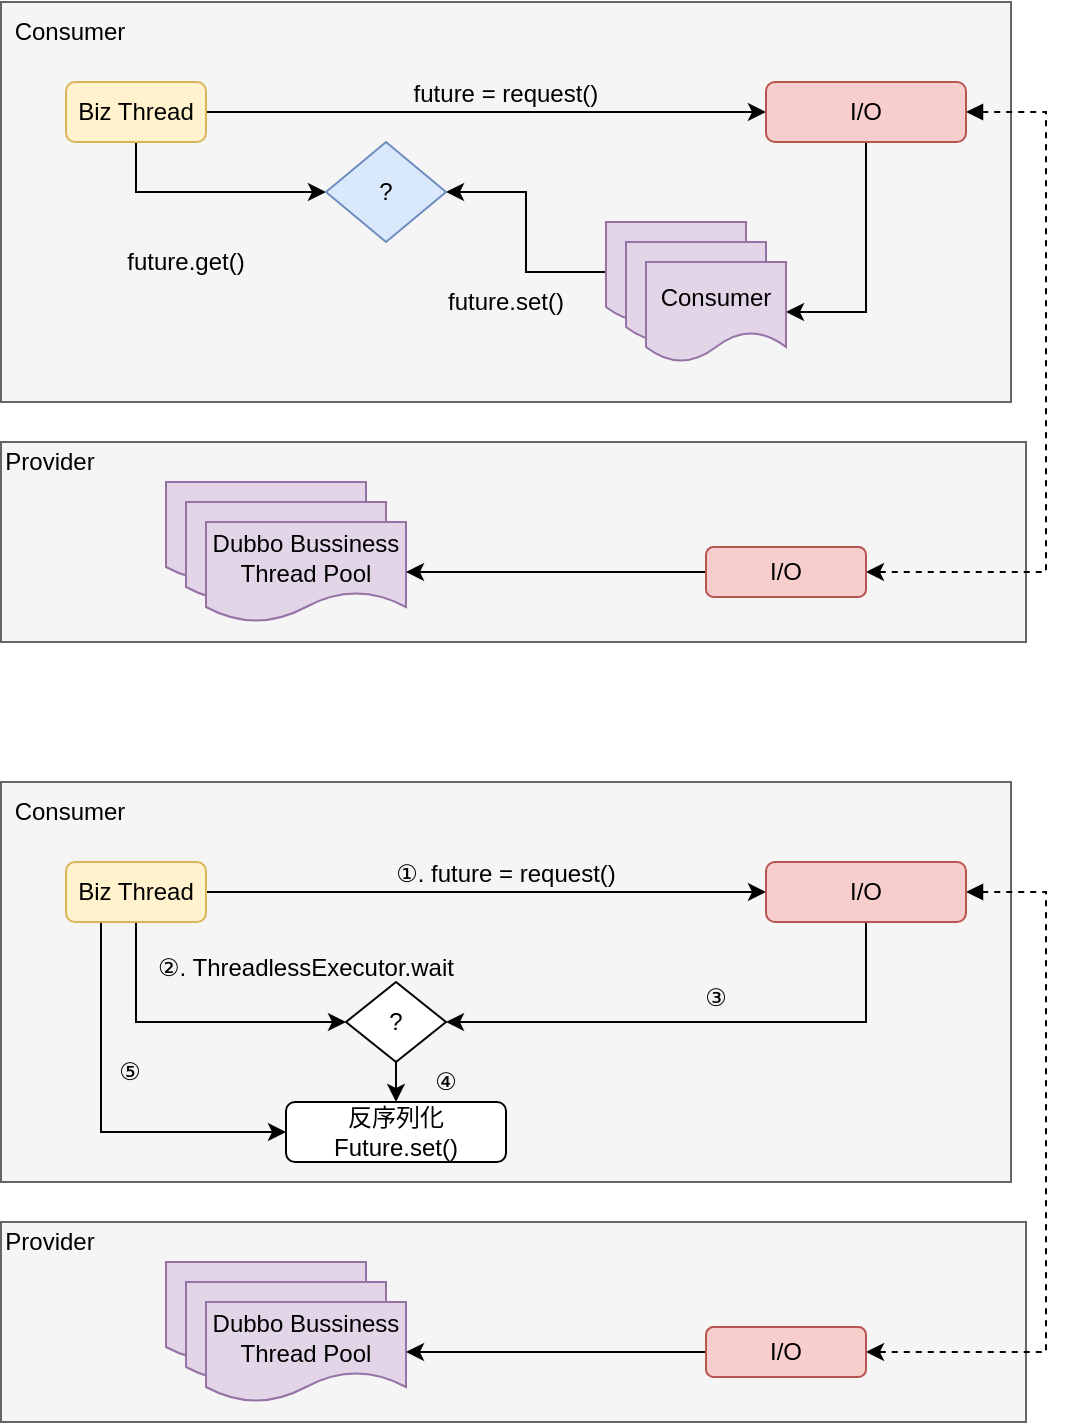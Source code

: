 <mxfile version="14.0.4" type="github">
  <diagram id="WN9T_jMJFmi9K58ZiuTR" name="第 1 页">
    <mxGraphModel dx="868" dy="519" grid="1" gridSize="10" guides="1" tooltips="1" connect="1" arrows="1" fold="1" page="1" pageScale="1" pageWidth="827" pageHeight="1169" math="0" shadow="0">
      <root>
        <mxCell id="0" />
        <mxCell id="1" parent="0" />
        <mxCell id="FA2xSfhll-QZOyW4afAj-23" value="" style="rounded=0;whiteSpace=wrap;html=1;fillColor=#f5f5f5;strokeColor=#666666;fontColor=#333333;" vertex="1" parent="1">
          <mxGeometry x="77.5" y="280" width="512.5" height="100" as="geometry" />
        </mxCell>
        <mxCell id="FA2xSfhll-QZOyW4afAj-22" value="" style="rounded=0;whiteSpace=wrap;html=1;fillColor=#f5f5f5;strokeColor=#666666;fontColor=#333333;" vertex="1" parent="1">
          <mxGeometry x="77.5" y="60" width="505" height="200" as="geometry" />
        </mxCell>
        <mxCell id="FA2xSfhll-QZOyW4afAj-2" value="Consumer" style="text;html=1;strokeColor=none;fillColor=none;align=center;verticalAlign=middle;whiteSpace=wrap;rounded=0;" vertex="1" parent="1">
          <mxGeometry x="82" y="65" width="60" height="20" as="geometry" />
        </mxCell>
        <mxCell id="FA2xSfhll-QZOyW4afAj-6" style="edgeStyle=orthogonalEdgeStyle;rounded=0;orthogonalLoop=1;jettySize=auto;html=1;exitX=1;exitY=0.5;exitDx=0;exitDy=0;entryX=0;entryY=0.5;entryDx=0;entryDy=0;" edge="1" parent="1" source="FA2xSfhll-QZOyW4afAj-3" target="FA2xSfhll-QZOyW4afAj-5">
          <mxGeometry relative="1" as="geometry" />
        </mxCell>
        <mxCell id="FA2xSfhll-QZOyW4afAj-17" style="edgeStyle=orthogonalEdgeStyle;rounded=0;orthogonalLoop=1;jettySize=auto;html=1;exitX=0.5;exitY=1;exitDx=0;exitDy=0;entryX=0;entryY=0.5;entryDx=0;entryDy=0;" edge="1" parent="1" source="FA2xSfhll-QZOyW4afAj-3" target="FA2xSfhll-QZOyW4afAj-15">
          <mxGeometry relative="1" as="geometry" />
        </mxCell>
        <mxCell id="FA2xSfhll-QZOyW4afAj-3" value="Biz Thread" style="rounded=1;whiteSpace=wrap;html=1;fillColor=#fff2cc;strokeColor=#d6b656;" vertex="1" parent="1">
          <mxGeometry x="110" y="100" width="70" height="30" as="geometry" />
        </mxCell>
        <mxCell id="FA2xSfhll-QZOyW4afAj-14" style="edgeStyle=orthogonalEdgeStyle;rounded=0;orthogonalLoop=1;jettySize=auto;html=1;exitX=0.5;exitY=1;exitDx=0;exitDy=0;entryX=1;entryY=0.5;entryDx=0;entryDy=0;" edge="1" parent="1" source="FA2xSfhll-QZOyW4afAj-5" target="FA2xSfhll-QZOyW4afAj-13">
          <mxGeometry relative="1" as="geometry" />
        </mxCell>
        <mxCell id="FA2xSfhll-QZOyW4afAj-30" style="edgeStyle=orthogonalEdgeStyle;rounded=0;orthogonalLoop=1;jettySize=auto;html=1;exitX=1;exitY=0.5;exitDx=0;exitDy=0;entryX=1;entryY=0.5;entryDx=0;entryDy=0;dashed=1;startArrow=block;startFill=1;" edge="1" parent="1" source="FA2xSfhll-QZOyW4afAj-5" target="FA2xSfhll-QZOyW4afAj-28">
          <mxGeometry relative="1" as="geometry">
            <Array as="points">
              <mxPoint x="600" y="115" />
              <mxPoint x="600" y="345" />
            </Array>
          </mxGeometry>
        </mxCell>
        <mxCell id="FA2xSfhll-QZOyW4afAj-5" value="I/O" style="rounded=1;whiteSpace=wrap;html=1;fillColor=#f8cecc;strokeColor=#b85450;" vertex="1" parent="1">
          <mxGeometry x="460" y="100" width="100" height="30" as="geometry" />
        </mxCell>
        <mxCell id="FA2xSfhll-QZOyW4afAj-10" value="future = request()" style="text;html=1;strokeColor=none;fillColor=none;align=center;verticalAlign=middle;whiteSpace=wrap;rounded=0;" vertex="1" parent="1">
          <mxGeometry x="270" y="96" width="120" height="20" as="geometry" />
        </mxCell>
        <mxCell id="FA2xSfhll-QZOyW4afAj-16" style="edgeStyle=orthogonalEdgeStyle;rounded=0;orthogonalLoop=1;jettySize=auto;html=1;exitX=0;exitY=0.5;exitDx=0;exitDy=0;entryX=1;entryY=0.5;entryDx=0;entryDy=0;" edge="1" parent="1" source="FA2xSfhll-QZOyW4afAj-11" target="FA2xSfhll-QZOyW4afAj-15">
          <mxGeometry relative="1" as="geometry" />
        </mxCell>
        <mxCell id="FA2xSfhll-QZOyW4afAj-11" value="" style="shape=document;whiteSpace=wrap;html=1;boundedLbl=1;fillColor=#e1d5e7;strokeColor=#9673a6;" vertex="1" parent="1">
          <mxGeometry x="380" y="170" width="70" height="50" as="geometry" />
        </mxCell>
        <mxCell id="FA2xSfhll-QZOyW4afAj-12" value="" style="shape=document;whiteSpace=wrap;html=1;boundedLbl=1;fillColor=#e1d5e7;strokeColor=#9673a6;" vertex="1" parent="1">
          <mxGeometry x="390" y="180" width="70" height="50" as="geometry" />
        </mxCell>
        <mxCell id="FA2xSfhll-QZOyW4afAj-13" value="Consumer" style="shape=document;whiteSpace=wrap;html=1;boundedLbl=1;fillColor=#e1d5e7;strokeColor=#9673a6;" vertex="1" parent="1">
          <mxGeometry x="400" y="190" width="70" height="50" as="geometry" />
        </mxCell>
        <mxCell id="FA2xSfhll-QZOyW4afAj-15" value="?" style="rhombus;whiteSpace=wrap;html=1;fillColor=#dae8fc;strokeColor=#6c8ebf;" vertex="1" parent="1">
          <mxGeometry x="240" y="130" width="60" height="50" as="geometry" />
        </mxCell>
        <mxCell id="FA2xSfhll-QZOyW4afAj-18" value="future.get()" style="text;html=1;strokeColor=none;fillColor=none;align=center;verticalAlign=middle;whiteSpace=wrap;rounded=0;" vertex="1" parent="1">
          <mxGeometry x="150" y="180" width="40" height="20" as="geometry" />
        </mxCell>
        <mxCell id="FA2xSfhll-QZOyW4afAj-19" value="future.set()" style="text;html=1;strokeColor=none;fillColor=none;align=center;verticalAlign=middle;whiteSpace=wrap;rounded=0;" vertex="1" parent="1">
          <mxGeometry x="310" y="200" width="40" height="20" as="geometry" />
        </mxCell>
        <mxCell id="FA2xSfhll-QZOyW4afAj-24" value="Provider" style="text;html=1;strokeColor=none;fillColor=none;align=center;verticalAlign=middle;whiteSpace=wrap;rounded=0;" vertex="1" parent="1">
          <mxGeometry x="82" y="280" width="40" height="20" as="geometry" />
        </mxCell>
        <mxCell id="FA2xSfhll-QZOyW4afAj-25" value="" style="shape=document;whiteSpace=wrap;html=1;boundedLbl=1;fillColor=#e1d5e7;strokeColor=#9673a6;" vertex="1" parent="1">
          <mxGeometry x="160" y="300" width="100" height="50" as="geometry" />
        </mxCell>
        <mxCell id="FA2xSfhll-QZOyW4afAj-26" value="" style="shape=document;whiteSpace=wrap;html=1;boundedLbl=1;fillColor=#e1d5e7;strokeColor=#9673a6;" vertex="1" parent="1">
          <mxGeometry x="170" y="310" width="100" height="50" as="geometry" />
        </mxCell>
        <mxCell id="FA2xSfhll-QZOyW4afAj-27" value="Dubbo Bussiness&lt;br&gt;Thread Pool" style="shape=document;whiteSpace=wrap;html=1;boundedLbl=1;fillColor=#e1d5e7;strokeColor=#9673a6;" vertex="1" parent="1">
          <mxGeometry x="180" y="320" width="100" height="50" as="geometry" />
        </mxCell>
        <mxCell id="FA2xSfhll-QZOyW4afAj-29" style="edgeStyle=orthogonalEdgeStyle;rounded=0;orthogonalLoop=1;jettySize=auto;html=1;exitX=0;exitY=0.5;exitDx=0;exitDy=0;entryX=1;entryY=0.5;entryDx=0;entryDy=0;" edge="1" parent="1" source="FA2xSfhll-QZOyW4afAj-28" target="FA2xSfhll-QZOyW4afAj-27">
          <mxGeometry relative="1" as="geometry" />
        </mxCell>
        <mxCell id="FA2xSfhll-QZOyW4afAj-28" value="I/O" style="rounded=1;whiteSpace=wrap;html=1;fillColor=#f8cecc;strokeColor=#b85450;" vertex="1" parent="1">
          <mxGeometry x="430" y="332.5" width="80" height="25" as="geometry" />
        </mxCell>
        <mxCell id="FA2xSfhll-QZOyW4afAj-31" value="" style="rounded=0;whiteSpace=wrap;html=1;fillColor=#f5f5f5;strokeColor=#666666;fontColor=#333333;" vertex="1" parent="1">
          <mxGeometry x="77.5" y="670" width="512.5" height="100" as="geometry" />
        </mxCell>
        <mxCell id="FA2xSfhll-QZOyW4afAj-32" value="" style="rounded=0;whiteSpace=wrap;html=1;fillColor=#f5f5f5;strokeColor=#666666;fontColor=#333333;" vertex="1" parent="1">
          <mxGeometry x="77.5" y="450" width="505" height="200" as="geometry" />
        </mxCell>
        <mxCell id="FA2xSfhll-QZOyW4afAj-33" value="Consumer" style="text;html=1;strokeColor=none;fillColor=none;align=center;verticalAlign=middle;whiteSpace=wrap;rounded=0;" vertex="1" parent="1">
          <mxGeometry x="82" y="455" width="60" height="20" as="geometry" />
        </mxCell>
        <mxCell id="FA2xSfhll-QZOyW4afAj-34" style="edgeStyle=orthogonalEdgeStyle;rounded=0;orthogonalLoop=1;jettySize=auto;html=1;exitX=1;exitY=0.5;exitDx=0;exitDy=0;entryX=0;entryY=0.5;entryDx=0;entryDy=0;" edge="1" parent="1" source="FA2xSfhll-QZOyW4afAj-36" target="FA2xSfhll-QZOyW4afAj-39">
          <mxGeometry relative="1" as="geometry" />
        </mxCell>
        <mxCell id="FA2xSfhll-QZOyW4afAj-56" style="edgeStyle=orthogonalEdgeStyle;rounded=0;orthogonalLoop=1;jettySize=auto;html=1;exitX=0.5;exitY=1;exitDx=0;exitDy=0;entryX=0;entryY=0.5;entryDx=0;entryDy=0;startArrow=none;startFill=0;" edge="1" parent="1" source="FA2xSfhll-QZOyW4afAj-36" target="FA2xSfhll-QZOyW4afAj-54">
          <mxGeometry relative="1" as="geometry" />
        </mxCell>
        <mxCell id="FA2xSfhll-QZOyW4afAj-62" style="edgeStyle=orthogonalEdgeStyle;rounded=0;orthogonalLoop=1;jettySize=auto;html=1;exitX=0.25;exitY=1;exitDx=0;exitDy=0;entryX=0;entryY=0.5;entryDx=0;entryDy=0;startArrow=none;startFill=0;" edge="1" parent="1" source="FA2xSfhll-QZOyW4afAj-36" target="FA2xSfhll-QZOyW4afAj-59">
          <mxGeometry relative="1" as="geometry" />
        </mxCell>
        <mxCell id="FA2xSfhll-QZOyW4afAj-36" value="Biz Thread" style="rounded=1;whiteSpace=wrap;html=1;fillColor=#fff2cc;strokeColor=#d6b656;" vertex="1" parent="1">
          <mxGeometry x="110" y="490" width="70" height="30" as="geometry" />
        </mxCell>
        <mxCell id="FA2xSfhll-QZOyW4afAj-38" style="edgeStyle=orthogonalEdgeStyle;rounded=0;orthogonalLoop=1;jettySize=auto;html=1;exitX=1;exitY=0.5;exitDx=0;exitDy=0;entryX=1;entryY=0.5;entryDx=0;entryDy=0;dashed=1;startArrow=block;startFill=1;" edge="1" parent="1" source="FA2xSfhll-QZOyW4afAj-39" target="FA2xSfhll-QZOyW4afAj-53">
          <mxGeometry relative="1" as="geometry">
            <Array as="points">
              <mxPoint x="600" y="505" />
              <mxPoint x="600" y="735" />
            </Array>
          </mxGeometry>
        </mxCell>
        <mxCell id="FA2xSfhll-QZOyW4afAj-55" style="edgeStyle=orthogonalEdgeStyle;rounded=0;orthogonalLoop=1;jettySize=auto;html=1;exitX=0.5;exitY=1;exitDx=0;exitDy=0;startArrow=none;startFill=0;entryX=1;entryY=0.5;entryDx=0;entryDy=0;" edge="1" parent="1" source="FA2xSfhll-QZOyW4afAj-39" target="FA2xSfhll-QZOyW4afAj-54">
          <mxGeometry relative="1" as="geometry" />
        </mxCell>
        <mxCell id="FA2xSfhll-QZOyW4afAj-39" value="I/O" style="rounded=1;whiteSpace=wrap;html=1;fillColor=#f8cecc;strokeColor=#b85450;" vertex="1" parent="1">
          <mxGeometry x="460" y="490" width="100" height="30" as="geometry" />
        </mxCell>
        <mxCell id="FA2xSfhll-QZOyW4afAj-40" value="①. future = request()" style="text;html=1;strokeColor=none;fillColor=none;align=center;verticalAlign=middle;whiteSpace=wrap;rounded=0;" vertex="1" parent="1">
          <mxGeometry x="270" y="486" width="120" height="20" as="geometry" />
        </mxCell>
        <mxCell id="FA2xSfhll-QZOyW4afAj-48" value="Provider" style="text;html=1;strokeColor=none;fillColor=none;align=center;verticalAlign=middle;whiteSpace=wrap;rounded=0;" vertex="1" parent="1">
          <mxGeometry x="82" y="670" width="40" height="20" as="geometry" />
        </mxCell>
        <mxCell id="FA2xSfhll-QZOyW4afAj-49" value="" style="shape=document;whiteSpace=wrap;html=1;boundedLbl=1;fillColor=#e1d5e7;strokeColor=#9673a6;" vertex="1" parent="1">
          <mxGeometry x="160" y="690" width="100" height="50" as="geometry" />
        </mxCell>
        <mxCell id="FA2xSfhll-QZOyW4afAj-50" value="" style="shape=document;whiteSpace=wrap;html=1;boundedLbl=1;fillColor=#e1d5e7;strokeColor=#9673a6;" vertex="1" parent="1">
          <mxGeometry x="170" y="700" width="100" height="50" as="geometry" />
        </mxCell>
        <mxCell id="FA2xSfhll-QZOyW4afAj-51" value="Dubbo Bussiness&lt;br&gt;Thread Pool" style="shape=document;whiteSpace=wrap;html=1;boundedLbl=1;fillColor=#e1d5e7;strokeColor=#9673a6;" vertex="1" parent="1">
          <mxGeometry x="180" y="710" width="100" height="50" as="geometry" />
        </mxCell>
        <mxCell id="FA2xSfhll-QZOyW4afAj-52" style="edgeStyle=orthogonalEdgeStyle;rounded=0;orthogonalLoop=1;jettySize=auto;html=1;exitX=0;exitY=0.5;exitDx=0;exitDy=0;entryX=1;entryY=0.5;entryDx=0;entryDy=0;" edge="1" parent="1" source="FA2xSfhll-QZOyW4afAj-53" target="FA2xSfhll-QZOyW4afAj-51">
          <mxGeometry relative="1" as="geometry" />
        </mxCell>
        <mxCell id="FA2xSfhll-QZOyW4afAj-53" value="I/O" style="rounded=1;whiteSpace=wrap;html=1;fillColor=#f8cecc;strokeColor=#b85450;" vertex="1" parent="1">
          <mxGeometry x="430" y="722.5" width="80" height="25" as="geometry" />
        </mxCell>
        <mxCell id="FA2xSfhll-QZOyW4afAj-60" style="edgeStyle=orthogonalEdgeStyle;rounded=0;orthogonalLoop=1;jettySize=auto;html=1;exitX=0.5;exitY=1;exitDx=0;exitDy=0;entryX=0.5;entryY=0;entryDx=0;entryDy=0;startArrow=none;startFill=0;" edge="1" parent="1" source="FA2xSfhll-QZOyW4afAj-54" target="FA2xSfhll-QZOyW4afAj-59">
          <mxGeometry relative="1" as="geometry" />
        </mxCell>
        <mxCell id="FA2xSfhll-QZOyW4afAj-54" value="?" style="rhombus;whiteSpace=wrap;html=1;" vertex="1" parent="1">
          <mxGeometry x="250" y="550" width="50" height="40" as="geometry" />
        </mxCell>
        <mxCell id="FA2xSfhll-QZOyW4afAj-57" value="②. ThreadlessExecutor.wait" style="text;html=1;strokeColor=none;fillColor=none;align=center;verticalAlign=middle;whiteSpace=wrap;rounded=0;" vertex="1" parent="1">
          <mxGeometry x="145" y="530" width="170" height="25" as="geometry" />
        </mxCell>
        <mxCell id="FA2xSfhll-QZOyW4afAj-58" value="③" style="text;html=1;strokeColor=none;fillColor=none;align=center;verticalAlign=middle;whiteSpace=wrap;rounded=0;" vertex="1" parent="1">
          <mxGeometry x="415" y="548" width="40" height="20" as="geometry" />
        </mxCell>
        <mxCell id="FA2xSfhll-QZOyW4afAj-59" value="反序列化 Future.set()" style="rounded=1;whiteSpace=wrap;html=1;" vertex="1" parent="1">
          <mxGeometry x="220" y="610" width="110" height="30" as="geometry" />
        </mxCell>
        <mxCell id="FA2xSfhll-QZOyW4afAj-61" value="④" style="text;html=1;strokeColor=none;fillColor=none;align=center;verticalAlign=middle;whiteSpace=wrap;rounded=0;" vertex="1" parent="1">
          <mxGeometry x="280" y="590" width="40" height="20" as="geometry" />
        </mxCell>
        <mxCell id="FA2xSfhll-QZOyW4afAj-63" value="⑤" style="text;html=1;strokeColor=none;fillColor=none;align=center;verticalAlign=middle;whiteSpace=wrap;rounded=0;" vertex="1" parent="1">
          <mxGeometry x="122" y="585" width="40" height="20" as="geometry" />
        </mxCell>
        <mxCell id="qRRrQG4m8ly_NuIKpGlx-9" value="未命名图层" parent="0" />
        <mxCell id="qRRrQG4m8ly_NuIKpGlx-10" value="未命名图层" parent="0" />
        <mxCell id="qRRrQG4m8ly_NuIKpGlx-11" value="未命名图层" parent="0" />
        <mxCell id="qRRrQG4m8ly_NuIKpGlx-12" value="未命名图层" parent="0" />
      </root>
    </mxGraphModel>
  </diagram>
</mxfile>
